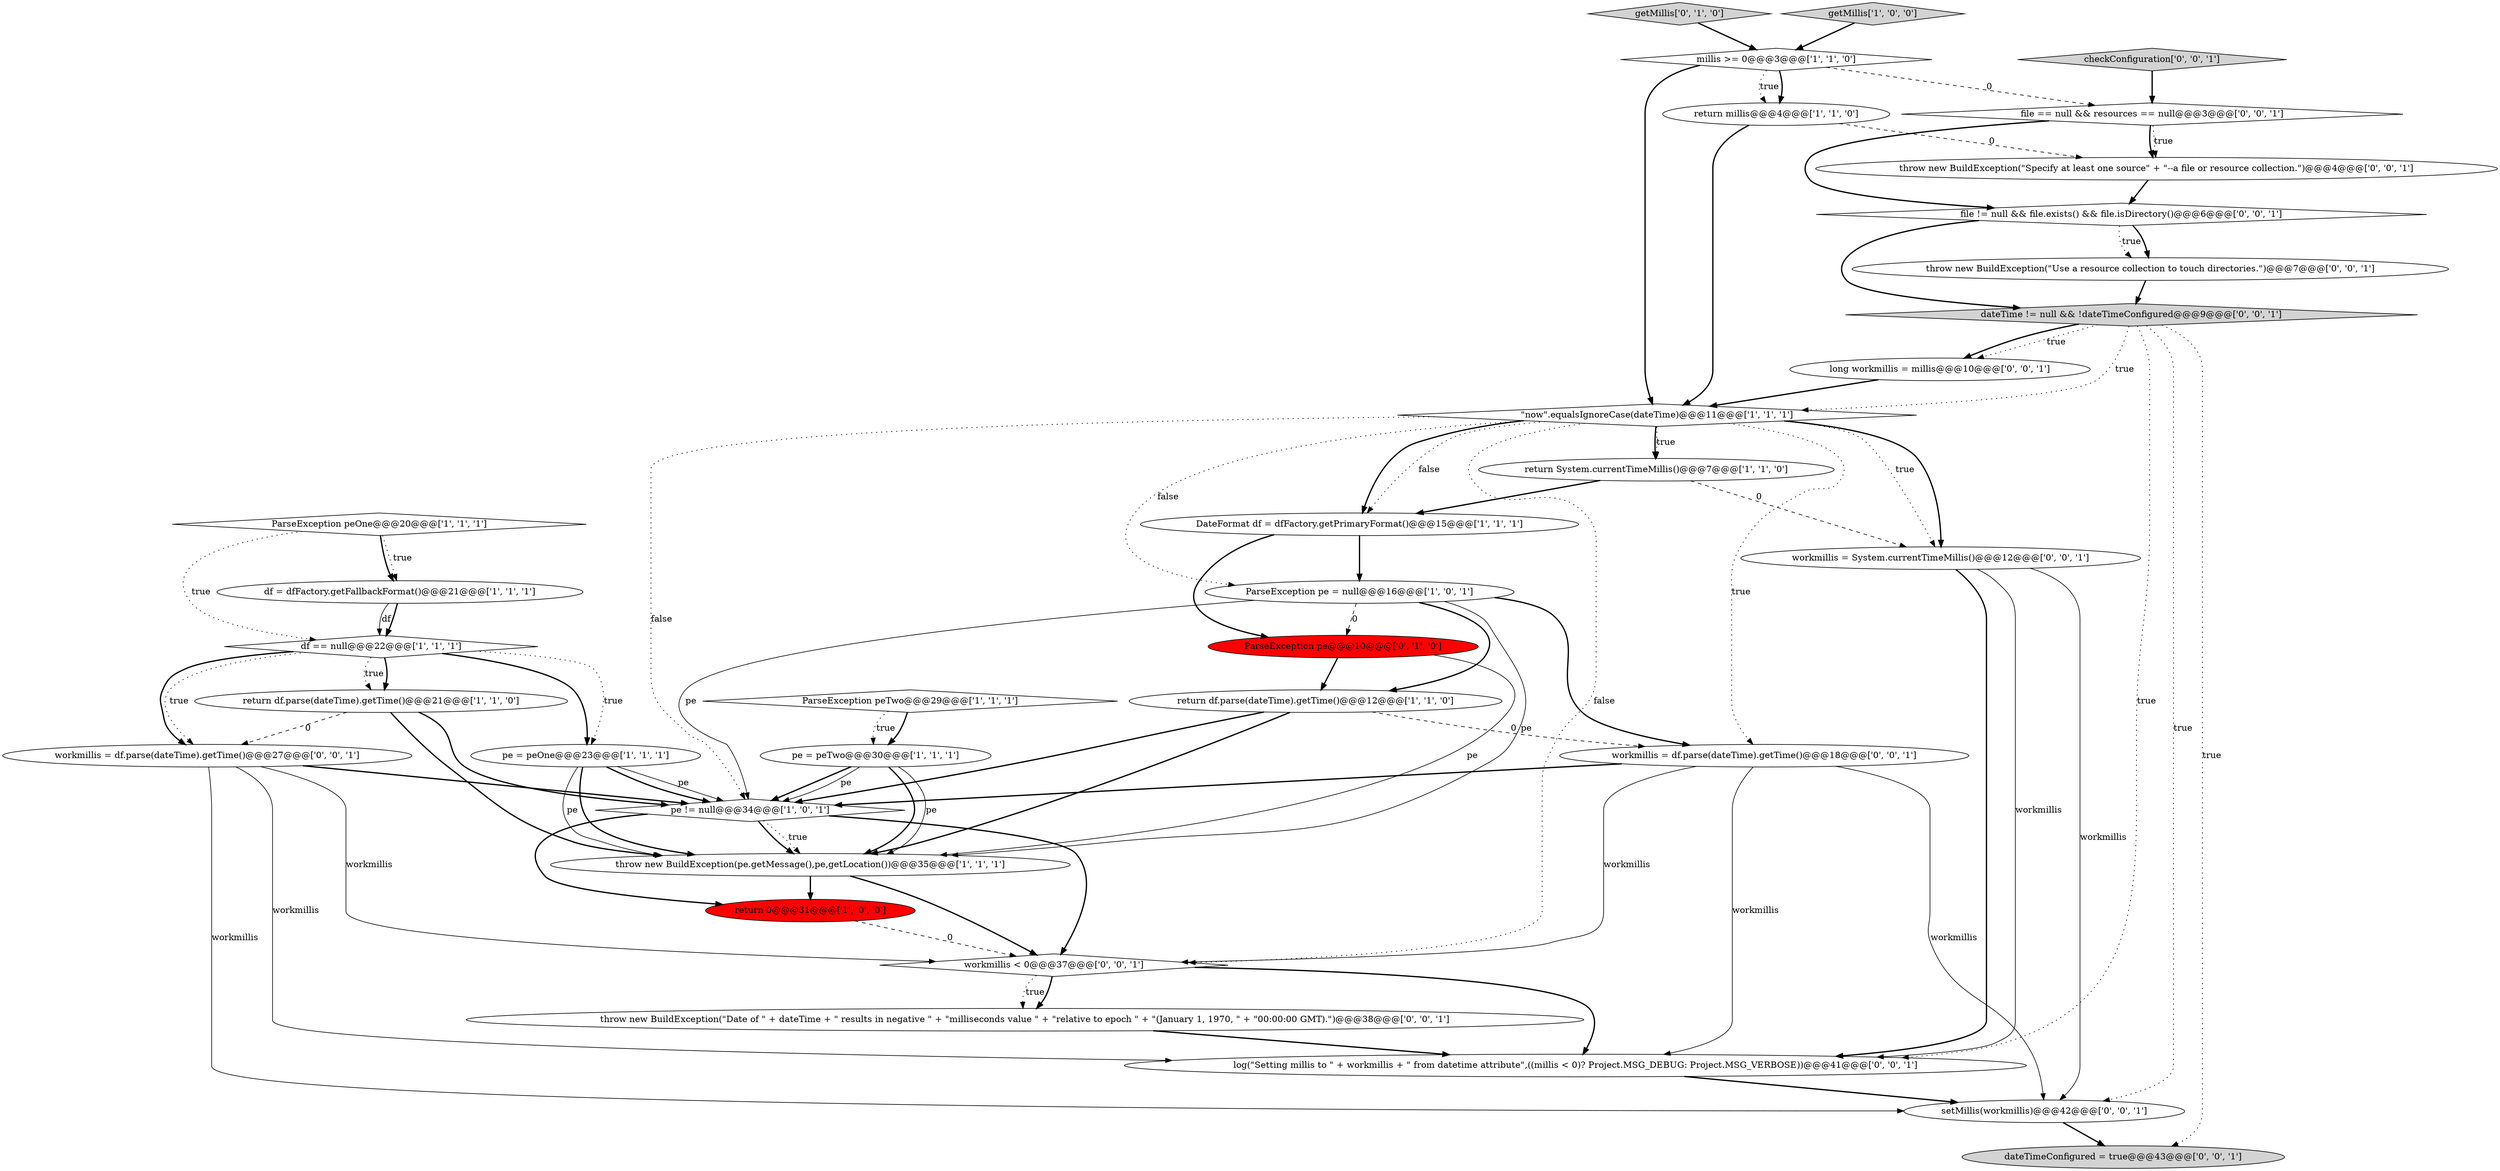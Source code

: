 digraph {
12 [style = filled, label = "ParseException pe = null@@@16@@@['1', '0', '1']", fillcolor = white, shape = ellipse image = "AAA0AAABBB1BBB"];
15 [style = filled, label = "ParseException peOne@@@20@@@['1', '1', '1']", fillcolor = white, shape = diamond image = "AAA0AAABBB1BBB"];
30 [style = filled, label = "workmillis = System.currentTimeMillis()@@@12@@@['0', '0', '1']", fillcolor = white, shape = ellipse image = "AAA0AAABBB3BBB"];
31 [style = filled, label = "file != null && file.exists() && file.isDirectory()@@@6@@@['0', '0', '1']", fillcolor = white, shape = diamond image = "AAA0AAABBB3BBB"];
32 [style = filled, label = "throw new BuildException(\"Specify at least one source\" + \"--a file or resource collection.\")@@@4@@@['0', '0', '1']", fillcolor = white, shape = ellipse image = "AAA0AAABBB3BBB"];
34 [style = filled, label = "workmillis < 0@@@37@@@['0', '0', '1']", fillcolor = white, shape = diamond image = "AAA0AAABBB3BBB"];
16 [style = filled, label = "pe != null@@@34@@@['1', '0', '1']", fillcolor = white, shape = diamond image = "AAA0AAABBB1BBB"];
4 [style = filled, label = "millis >= 0@@@3@@@['1', '1', '0']", fillcolor = white, shape = diamond image = "AAA0AAABBB1BBB"];
3 [style = filled, label = "return 0@@@31@@@['1', '0', '0']", fillcolor = red, shape = ellipse image = "AAA1AAABBB1BBB"];
19 [style = filled, label = "ParseException pe@@@10@@@['0', '1', '0']", fillcolor = red, shape = ellipse image = "AAA1AAABBB2BBB"];
6 [style = filled, label = "df = dfFactory.getFallbackFormat()@@@21@@@['1', '1', '1']", fillcolor = white, shape = ellipse image = "AAA0AAABBB1BBB"];
23 [style = filled, label = "dateTimeConfigured = true@@@43@@@['0', '0', '1']", fillcolor = lightgray, shape = ellipse image = "AAA0AAABBB3BBB"];
14 [style = filled, label = "return df.parse(dateTime).getTime()@@@21@@@['1', '1', '0']", fillcolor = white, shape = ellipse image = "AAA0AAABBB1BBB"];
21 [style = filled, label = "dateTime != null && !dateTimeConfigured@@@9@@@['0', '0', '1']", fillcolor = lightgray, shape = diamond image = "AAA0AAABBB3BBB"];
10 [style = filled, label = "return System.currentTimeMillis()@@@7@@@['1', '1', '0']", fillcolor = white, shape = ellipse image = "AAA0AAABBB1BBB"];
27 [style = filled, label = "throw new BuildException(\"Use a resource collection to touch directories.\")@@@7@@@['0', '0', '1']", fillcolor = white, shape = ellipse image = "AAA0AAABBB3BBB"];
11 [style = filled, label = "DateFormat df = dfFactory.getPrimaryFormat()@@@15@@@['1', '1', '1']", fillcolor = white, shape = ellipse image = "AAA0AAABBB1BBB"];
9 [style = filled, label = "pe = peTwo@@@30@@@['1', '1', '1']", fillcolor = white, shape = ellipse image = "AAA0AAABBB1BBB"];
2 [style = filled, label = "\"now\".equalsIgnoreCase(dateTime)@@@11@@@['1', '1', '1']", fillcolor = white, shape = diamond image = "AAA0AAABBB1BBB"];
22 [style = filled, label = "log(\"Setting millis to \" + workmillis + \" from datetime attribute\",((millis < 0)? Project.MSG_DEBUG: Project.MSG_VERBOSE))@@@41@@@['0', '0', '1']", fillcolor = white, shape = ellipse image = "AAA0AAABBB3BBB"];
18 [style = filled, label = "getMillis['0', '1', '0']", fillcolor = lightgray, shape = diamond image = "AAA0AAABBB2BBB"];
24 [style = filled, label = "checkConfiguration['0', '0', '1']", fillcolor = lightgray, shape = diamond image = "AAA0AAABBB3BBB"];
17 [style = filled, label = "ParseException peTwo@@@29@@@['1', '1', '1']", fillcolor = white, shape = diamond image = "AAA0AAABBB1BBB"];
29 [style = filled, label = "workmillis = df.parse(dateTime).getTime()@@@27@@@['0', '0', '1']", fillcolor = white, shape = ellipse image = "AAA0AAABBB3BBB"];
33 [style = filled, label = "long workmillis = millis@@@10@@@['0', '0', '1']", fillcolor = white, shape = ellipse image = "AAA0AAABBB3BBB"];
5 [style = filled, label = "return df.parse(dateTime).getTime()@@@12@@@['1', '1', '0']", fillcolor = white, shape = ellipse image = "AAA0AAABBB1BBB"];
8 [style = filled, label = "return millis@@@4@@@['1', '1', '0']", fillcolor = white, shape = ellipse image = "AAA0AAABBB1BBB"];
7 [style = filled, label = "getMillis['1', '0', '0']", fillcolor = lightgray, shape = diamond image = "AAA0AAABBB1BBB"];
13 [style = filled, label = "df == null@@@22@@@['1', '1', '1']", fillcolor = white, shape = diamond image = "AAA0AAABBB1BBB"];
20 [style = filled, label = "setMillis(workmillis)@@@42@@@['0', '0', '1']", fillcolor = white, shape = ellipse image = "AAA0AAABBB3BBB"];
25 [style = filled, label = "workmillis = df.parse(dateTime).getTime()@@@18@@@['0', '0', '1']", fillcolor = white, shape = ellipse image = "AAA0AAABBB3BBB"];
1 [style = filled, label = "throw new BuildException(pe.getMessage(),pe,getLocation())@@@35@@@['1', '1', '1']", fillcolor = white, shape = ellipse image = "AAA0AAABBB1BBB"];
28 [style = filled, label = "throw new BuildException(\"Date of \" + dateTime + \" results in negative \" + \"milliseconds value \" + \"relative to epoch \" + \"(January 1, 1970, \" + \"00:00:00 GMT).\")@@@38@@@['0', '0', '1']", fillcolor = white, shape = ellipse image = "AAA0AAABBB3BBB"];
26 [style = filled, label = "file == null && resources == null@@@3@@@['0', '0', '1']", fillcolor = white, shape = diamond image = "AAA0AAABBB3BBB"];
0 [style = filled, label = "pe = peOne@@@23@@@['1', '1', '1']", fillcolor = white, shape = ellipse image = "AAA0AAABBB1BBB"];
0->16 [style = solid, label="pe"];
12->5 [style = bold, label=""];
12->1 [style = solid, label="pe"];
17->9 [style = bold, label=""];
8->32 [style = dashed, label="0"];
31->21 [style = bold, label=""];
5->25 [style = dashed, label="0"];
25->20 [style = solid, label="workmillis"];
25->34 [style = solid, label="workmillis"];
9->16 [style = bold, label=""];
2->25 [style = dotted, label="true"];
19->5 [style = bold, label=""];
6->13 [style = solid, label="df"];
21->23 [style = dotted, label="true"];
31->27 [style = dotted, label="true"];
30->20 [style = solid, label="workmillis"];
4->8 [style = bold, label=""];
2->11 [style = dotted, label="false"];
13->14 [style = bold, label=""];
2->10 [style = dotted, label="true"];
29->22 [style = solid, label="workmillis"];
10->11 [style = bold, label=""];
12->16 [style = solid, label="pe"];
14->16 [style = bold, label=""];
34->28 [style = dotted, label="true"];
16->3 [style = bold, label=""];
29->20 [style = solid, label="workmillis"];
21->20 [style = dotted, label="true"];
26->32 [style = bold, label=""];
16->34 [style = bold, label=""];
21->22 [style = dotted, label="true"];
11->12 [style = bold, label=""];
4->2 [style = bold, label=""];
30->22 [style = solid, label="workmillis"];
4->26 [style = dashed, label="0"];
15->13 [style = dotted, label="true"];
21->33 [style = dotted, label="true"];
5->1 [style = bold, label=""];
2->12 [style = dotted, label="false"];
3->34 [style = dashed, label="0"];
18->4 [style = bold, label=""];
20->23 [style = bold, label=""];
22->20 [style = bold, label=""];
16->1 [style = dotted, label="true"];
26->32 [style = dotted, label="true"];
13->0 [style = dotted, label="true"];
2->34 [style = dotted, label="false"];
31->27 [style = bold, label=""];
13->29 [style = dotted, label="true"];
12->19 [style = dashed, label="0"];
9->1 [style = bold, label=""];
14->29 [style = dashed, label="0"];
29->16 [style = bold, label=""];
32->31 [style = bold, label=""];
13->0 [style = bold, label=""];
0->16 [style = bold, label=""];
19->1 [style = solid, label="pe"];
1->3 [style = bold, label=""];
21->2 [style = dotted, label="true"];
2->30 [style = dotted, label="true"];
7->4 [style = bold, label=""];
2->10 [style = bold, label=""];
25->16 [style = bold, label=""];
5->16 [style = bold, label=""];
34->28 [style = bold, label=""];
24->26 [style = bold, label=""];
26->31 [style = bold, label=""];
1->34 [style = bold, label=""];
10->30 [style = dashed, label="0"];
25->22 [style = solid, label="workmillis"];
9->16 [style = solid, label="pe"];
8->2 [style = bold, label=""];
16->1 [style = bold, label=""];
0->1 [style = bold, label=""];
6->13 [style = bold, label=""];
13->14 [style = dotted, label="true"];
27->21 [style = bold, label=""];
2->11 [style = bold, label=""];
33->2 [style = bold, label=""];
28->22 [style = bold, label=""];
30->22 [style = bold, label=""];
9->1 [style = solid, label="pe"];
21->33 [style = bold, label=""];
4->8 [style = dotted, label="true"];
15->6 [style = bold, label=""];
11->19 [style = bold, label=""];
2->16 [style = dotted, label="false"];
14->1 [style = bold, label=""];
34->22 [style = bold, label=""];
13->29 [style = bold, label=""];
0->1 [style = solid, label="pe"];
12->25 [style = bold, label=""];
15->6 [style = dotted, label="true"];
17->9 [style = dotted, label="true"];
29->34 [style = solid, label="workmillis"];
2->30 [style = bold, label=""];
}
